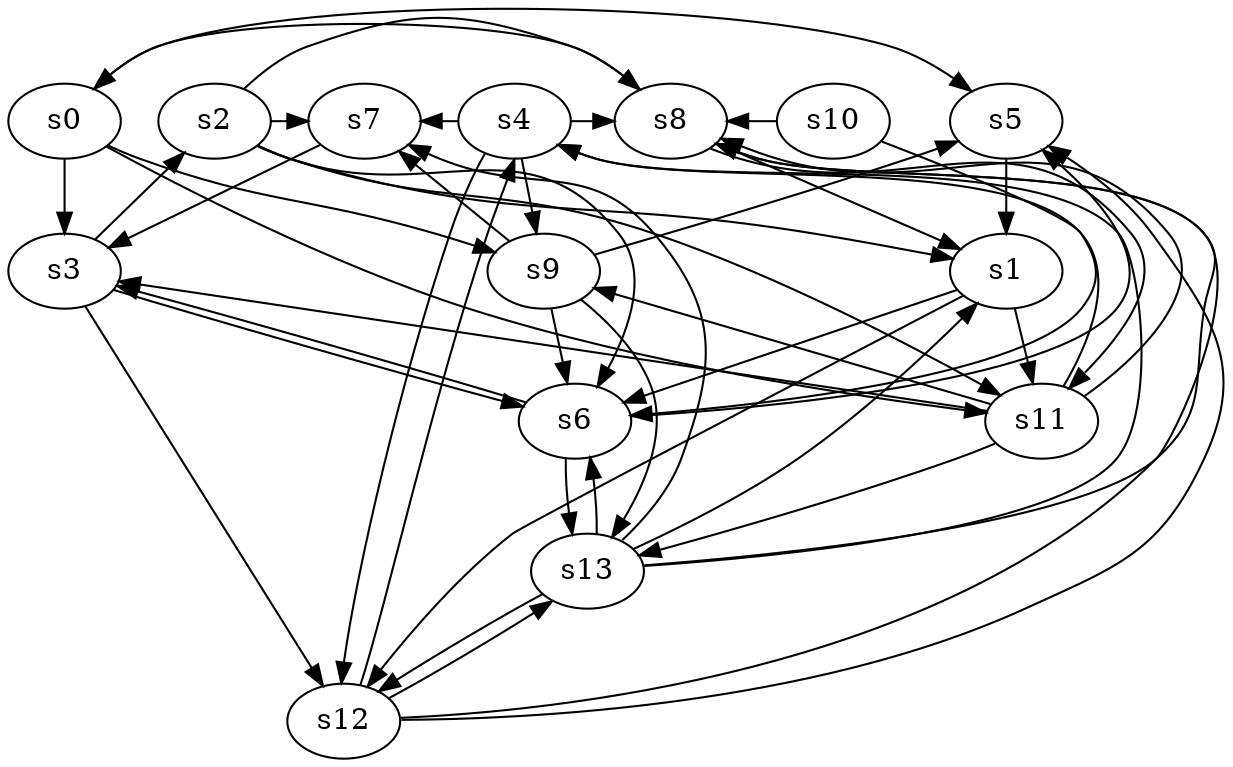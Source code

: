 digraph game_0772_complex_14 {
    s0 [name="s0", player=1];
    s1 [name="s1", player=1];
    s2 [name="s2", player=1];
    s3 [name="s3", player=0];
    s4 [name="s4", player=1];
    s5 [name="s5", player=1];
    s6 [name="s6", player=1];
    s7 [name="s7", player=0, target=1];
    s8 [name="s8", player=1];
    s9 [name="s9", player=1, target=1];
    s10 [name="s10", player=1];
    s11 [name="s11", player=0];
    s12 [name="s12", player=0];
    s13 [name="s13", player=1];

    s0 -> s3;
    s0 -> s5 [constraint="time % 3 == 2 || time % 4 == 3"];
    s0 -> s9 [constraint="time % 7 == 2"];
    s0 -> s11 [constraint="time == 0 || time == 6 || time == 21"];
    s1 -> s6;
    s1 -> s11;
    s1 -> s12 [constraint="time % 4 == 3 || time % 4 == 1"];
    s2 -> s1 [constraint="time % 4 == 0 || time % 2 == 0"];
    s2 -> s6 [constraint="time % 3 == 0 && time % 5 == 0"];
    s2 -> s7 [constraint="time % 4 == 3"];
    s2 -> s8 [constraint="time % 5 == 3 || time % 5 == 1"];
    s2 -> s11 [constraint="time == 9"];
    s3 -> s2 [constraint="!(time % 4 == 0)"];
    s3 -> s6 [constraint="time % 5 == 1 || time % 2 == 1"];
    s3 -> s12 [constraint="!(time % 4 == 2)"];
    s4 -> s7 [constraint="time % 4 == 3 && time % 5 == 3"];
    s4 -> s8 [constraint="time == 6 || time == 12 || time == 13 || time == 14 || time == 22"];
    s4 -> s9;
    s4 -> s12;
    s5 -> s1;
    s6 -> s3 [constraint="time % 2 == 0"];
    s6 -> s5 [constraint="time % 4 == 1 || time % 4 == 1"];
    s6 -> s13;
    s7 -> s3 [constraint="time % 4 == 3"];
    s8 -> s0 [constraint="time % 5 == 1"];
    s8 -> s1 [constraint="!(time % 5 == 2)"];
    s8 -> s11 [constraint="time == 5 || time == 6 || time == 8 || time == 11"];
    s9 -> s5 [constraint="time % 5 == 0 || time % 5 == 1"];
    s9 -> s6;
    s9 -> s7 [constraint="time % 5 == 1"];
    s9 -> s13 [constraint="time % 6 == 4"];
    s10 -> s6 [constraint="!(time % 5 == 0)"];
    s10 -> s8 [constraint="time % 4 == 0"];
    s11 -> s3 [constraint="time % 5 == 3 || time % 5 == 1"];
    s11 -> s4 [constraint="time % 4 == 2 || time % 5 == 2"];
    s11 -> s8 [constraint="time % 2 == 0 || time % 5 == 1"];
    s11 -> s9 [constraint="time % 2 == 0"];
    s11 -> s13 [constraint="time % 2 == 1 && time % 5 == 4"];
    s12 -> s4 [constraint="time % 8 == 5"];
    s12 -> s5 [constraint="time == 0 || time == 8"];
    s12 -> s8 [constraint="time % 2 == 1 || time % 3 == 2"];
    s12 -> s13 [constraint="time == 3"];
    s13 -> s1 [constraint="time == 0 || time == 3 || time == 6 || time == 7"];
    s13 -> s4 [constraint="time % 7 == 6"];
    s13 -> s6 [constraint="!(time % 2 == 0)"];
    s13 -> s7 [constraint="time % 3 == 0 || time % 2 == 1"];
    s13 -> s8 [constraint="time == 7 || time == 8 || time == 9 || time == 10 || time == 19"];
    s13 -> s12;
}
